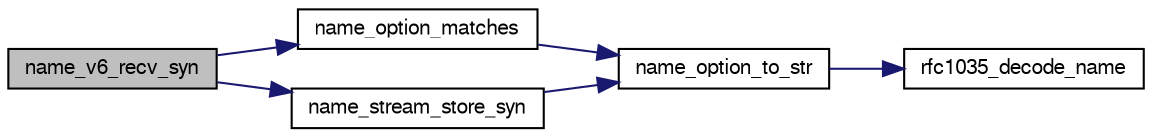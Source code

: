 digraph G
{
  edge [fontname="FreeSans",fontsize="10",labelfontname="FreeSans",labelfontsize="10"];
  node [fontname="FreeSans",fontsize="10",shape=record];
  rankdir=LR;
  Node1 [label="name_v6_recv_syn",height=0.2,width=0.4,color="black", fillcolor="grey75", style="filled" fontcolor="black"];
  Node1 -> Node2 [color="midnightblue",fontsize="10",style="solid",fontname="FreeSans"];
  Node2 [label="name_option_matches",height=0.2,width=0.4,color="black", fillcolor="white", style="filled",URL="$af__name_8c.html#ad429fdf3c1a016828a502ff8eea46821"];
  Node2 -> Node3 [color="midnightblue",fontsize="10",style="solid",fontname="FreeSans"];
  Node3 [label="name_option_to_str",height=0.2,width=0.4,color="black", fillcolor="white", style="filled",URL="$af__name_8c.html#ab2674d7b86ff762416ddb3dc835c4880"];
  Node3 -> Node4 [color="midnightblue",fontsize="10",style="solid",fontname="FreeSans"];
  Node4 [label="rfc1035_decode_name",height=0.2,width=0.4,color="black", fillcolor="white", style="filled",URL="$af__name_8c.html#ac074fda8f283c687545be2e53de79e49"];
  Node1 -> Node5 [color="midnightblue",fontsize="10",style="solid",fontname="FreeSans"];
  Node5 [label="name_stream_store_syn",height=0.2,width=0.4,color="black", fillcolor="white", style="filled",URL="$af__name_8c.html#a972a50214997bd814cd05f97d81a81f7"];
  Node5 -> Node3 [color="midnightblue",fontsize="10",style="solid",fontname="FreeSans"];
}
